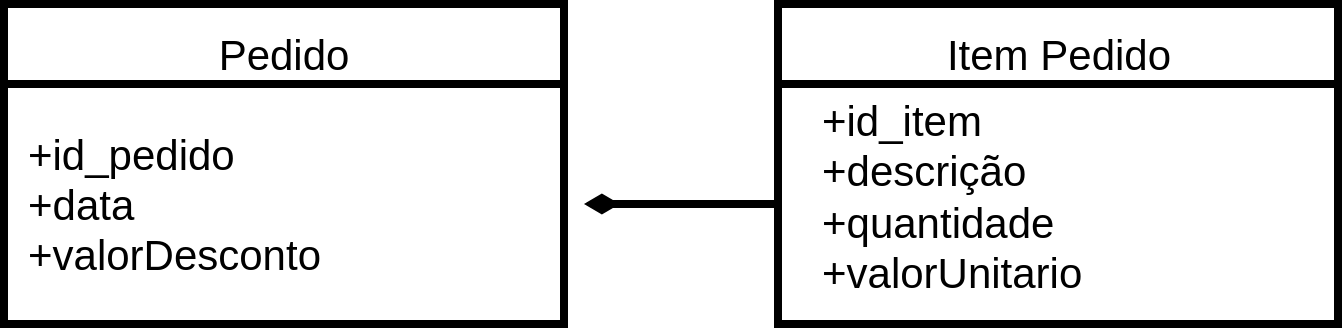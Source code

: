 <mxfile>
    <diagram id="utv0gLQX-evK5gTvCZsT" name="Página-1">
        <mxGraphModel dx="768" dy="576" grid="1" gridSize="13" guides="1" tooltips="1" connect="1" arrows="1" fold="1" page="1" pageScale="1" pageWidth="827" pageHeight="1169" math="0" shadow="0">
            <root>
                <mxCell id="0"/>
                <mxCell id="1" parent="0"/>
                <mxCell id="93" value="" style="group" vertex="1" connectable="0" parent="1">
                    <mxGeometry x="160" y="195" width="667" height="160" as="geometry"/>
                </mxCell>
                <mxCell id="82" value="" style="rounded=0;whiteSpace=wrap;html=1;strokeWidth=4;fontSize=21;" vertex="1" parent="93">
                    <mxGeometry width="280" height="160" as="geometry"/>
                </mxCell>
                <mxCell id="83" value="" style="rounded=0;whiteSpace=wrap;html=1;strokeWidth=4;fontSize=21;" vertex="1" parent="93">
                    <mxGeometry y="40" width="280" height="120" as="geometry"/>
                </mxCell>
                <mxCell id="86" value="Pedido" style="text;html=1;strokeColor=none;fillColor=none;align=center;verticalAlign=middle;whiteSpace=wrap;rounded=0;strokeWidth=4;fontSize=21;" vertex="1" parent="93">
                    <mxGeometry x="110" y="10" width="60" height="30" as="geometry"/>
                </mxCell>
                <mxCell id="88" value="+id_pedido&lt;br&gt;+data&lt;br&gt;+valorDesconto" style="text;html=1;strokeColor=none;fillColor=none;align=left;verticalAlign=middle;whiteSpace=wrap;rounded=0;strokeWidth=4;fontSize=21;" vertex="1" parent="93">
                    <mxGeometry x="10" y="82.5" width="110" height="35" as="geometry"/>
                </mxCell>
                <mxCell id="90" value="" style="group" vertex="1" connectable="0" parent="93">
                    <mxGeometry x="387" width="280" height="160" as="geometry"/>
                </mxCell>
                <mxCell id="84" value="" style="rounded=0;whiteSpace=wrap;html=1;strokeWidth=4;fontSize=21;" vertex="1" parent="90">
                    <mxGeometry width="280" height="160" as="geometry"/>
                </mxCell>
                <mxCell id="85" value="" style="rounded=0;whiteSpace=wrap;html=1;strokeWidth=4;fontSize=21;" vertex="1" parent="90">
                    <mxGeometry y="40" width="280" height="120" as="geometry"/>
                </mxCell>
                <mxCell id="87" value="Item Pedido" style="text;html=1;strokeColor=none;fillColor=none;align=center;verticalAlign=middle;whiteSpace=wrap;rounded=0;strokeWidth=4;fontSize=21;" vertex="1" parent="90">
                    <mxGeometry x="74.5" y="10" width="131" height="30" as="geometry"/>
                </mxCell>
                <mxCell id="89" value="+id_item&lt;br&gt;+descrição&lt;br&gt;+quantidade&lt;br&gt;+valorUnitario" style="text;html=1;strokeColor=none;fillColor=none;align=left;verticalAlign=middle;whiteSpace=wrap;rounded=0;strokeWidth=4;fontSize=21;" vertex="1" parent="90">
                    <mxGeometry x="20" y="78" width="110" height="35" as="geometry"/>
                </mxCell>
                <mxCell id="92" style="edgeStyle=none;html=1;exitX=0;exitY=0.5;exitDx=0;exitDy=0;strokeWidth=4;fontSize=21;endArrow=diamondThin;endFill=1;" edge="1" parent="93" source="85">
                    <mxGeometry relative="1" as="geometry">
                        <mxPoint x="290" y="100" as="targetPoint"/>
                    </mxGeometry>
                </mxCell>
            </root>
        </mxGraphModel>
    </diagram>
</mxfile>